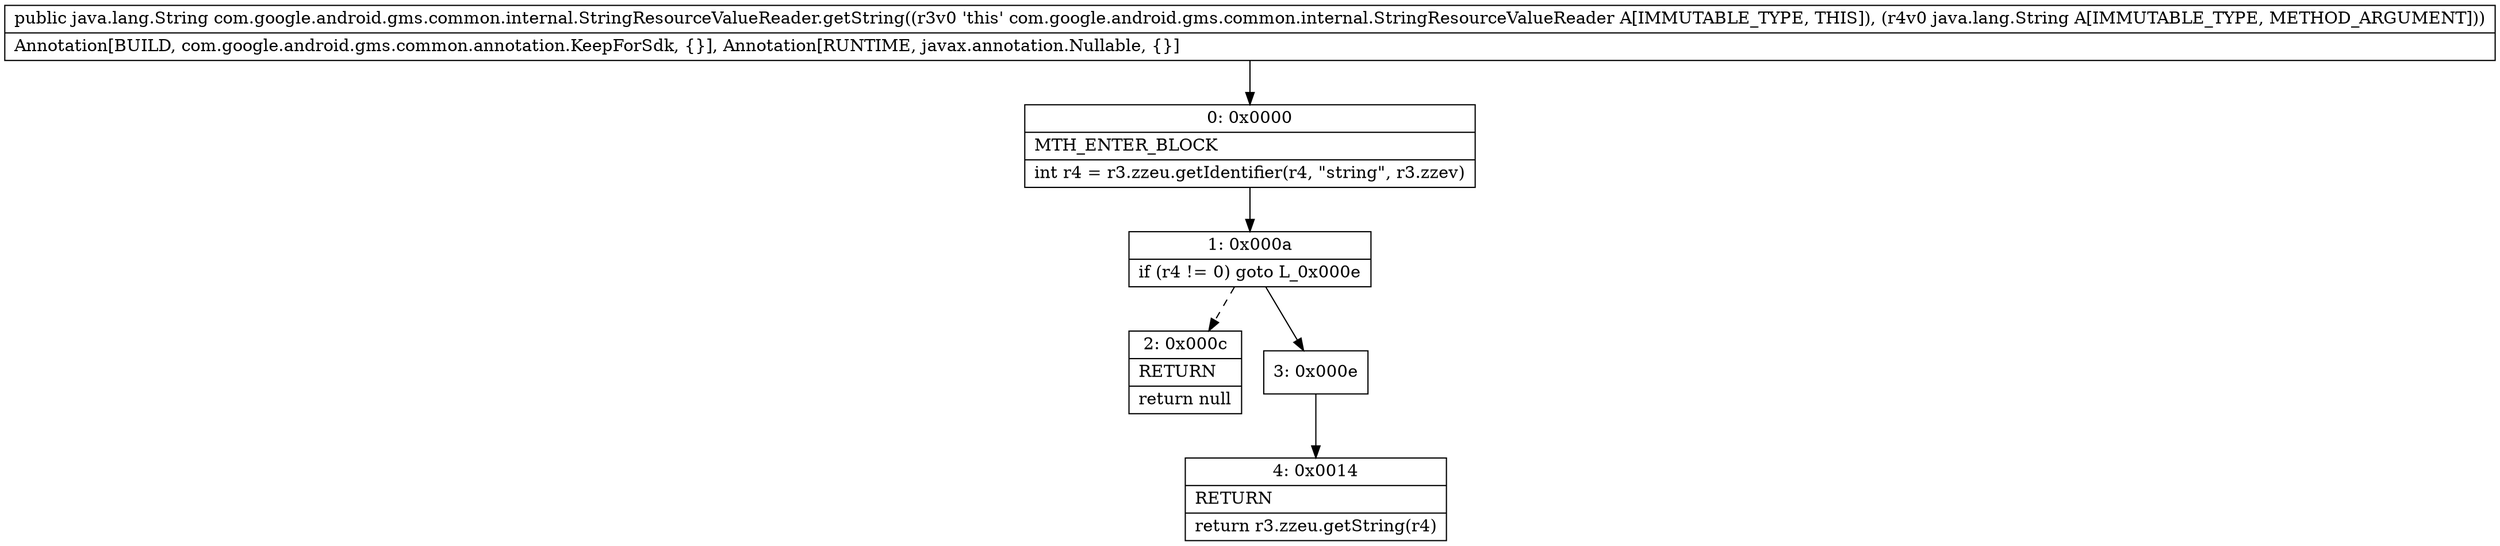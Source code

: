 digraph "CFG forcom.google.android.gms.common.internal.StringResourceValueReader.getString(Ljava\/lang\/String;)Ljava\/lang\/String;" {
Node_0 [shape=record,label="{0\:\ 0x0000|MTH_ENTER_BLOCK\l|int r4 = r3.zzeu.getIdentifier(r4, \"string\", r3.zzev)\l}"];
Node_1 [shape=record,label="{1\:\ 0x000a|if (r4 != 0) goto L_0x000e\l}"];
Node_2 [shape=record,label="{2\:\ 0x000c|RETURN\l|return null\l}"];
Node_3 [shape=record,label="{3\:\ 0x000e}"];
Node_4 [shape=record,label="{4\:\ 0x0014|RETURN\l|return r3.zzeu.getString(r4)\l}"];
MethodNode[shape=record,label="{public java.lang.String com.google.android.gms.common.internal.StringResourceValueReader.getString((r3v0 'this' com.google.android.gms.common.internal.StringResourceValueReader A[IMMUTABLE_TYPE, THIS]), (r4v0 java.lang.String A[IMMUTABLE_TYPE, METHOD_ARGUMENT]))  | Annotation[BUILD, com.google.android.gms.common.annotation.KeepForSdk, \{\}], Annotation[RUNTIME, javax.annotation.Nullable, \{\}]\l}"];
MethodNode -> Node_0;
Node_0 -> Node_1;
Node_1 -> Node_2[style=dashed];
Node_1 -> Node_3;
Node_3 -> Node_4;
}


